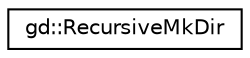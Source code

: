 digraph "Graphical Class Hierarchy"
{
  edge [fontname="Helvetica",fontsize="10",labelfontname="Helvetica",labelfontsize="10"];
  node [fontname="Helvetica",fontsize="10",shape=record];
  rankdir="LR";
  Node1 [label="gd::RecursiveMkDir",height=0.2,width=0.4,color="black", fillcolor="white", style="filled",URL="$classgd_1_1_recursive_mk_dir.html",tooltip="Provides an access to a recursive mkdir function. "];
}
